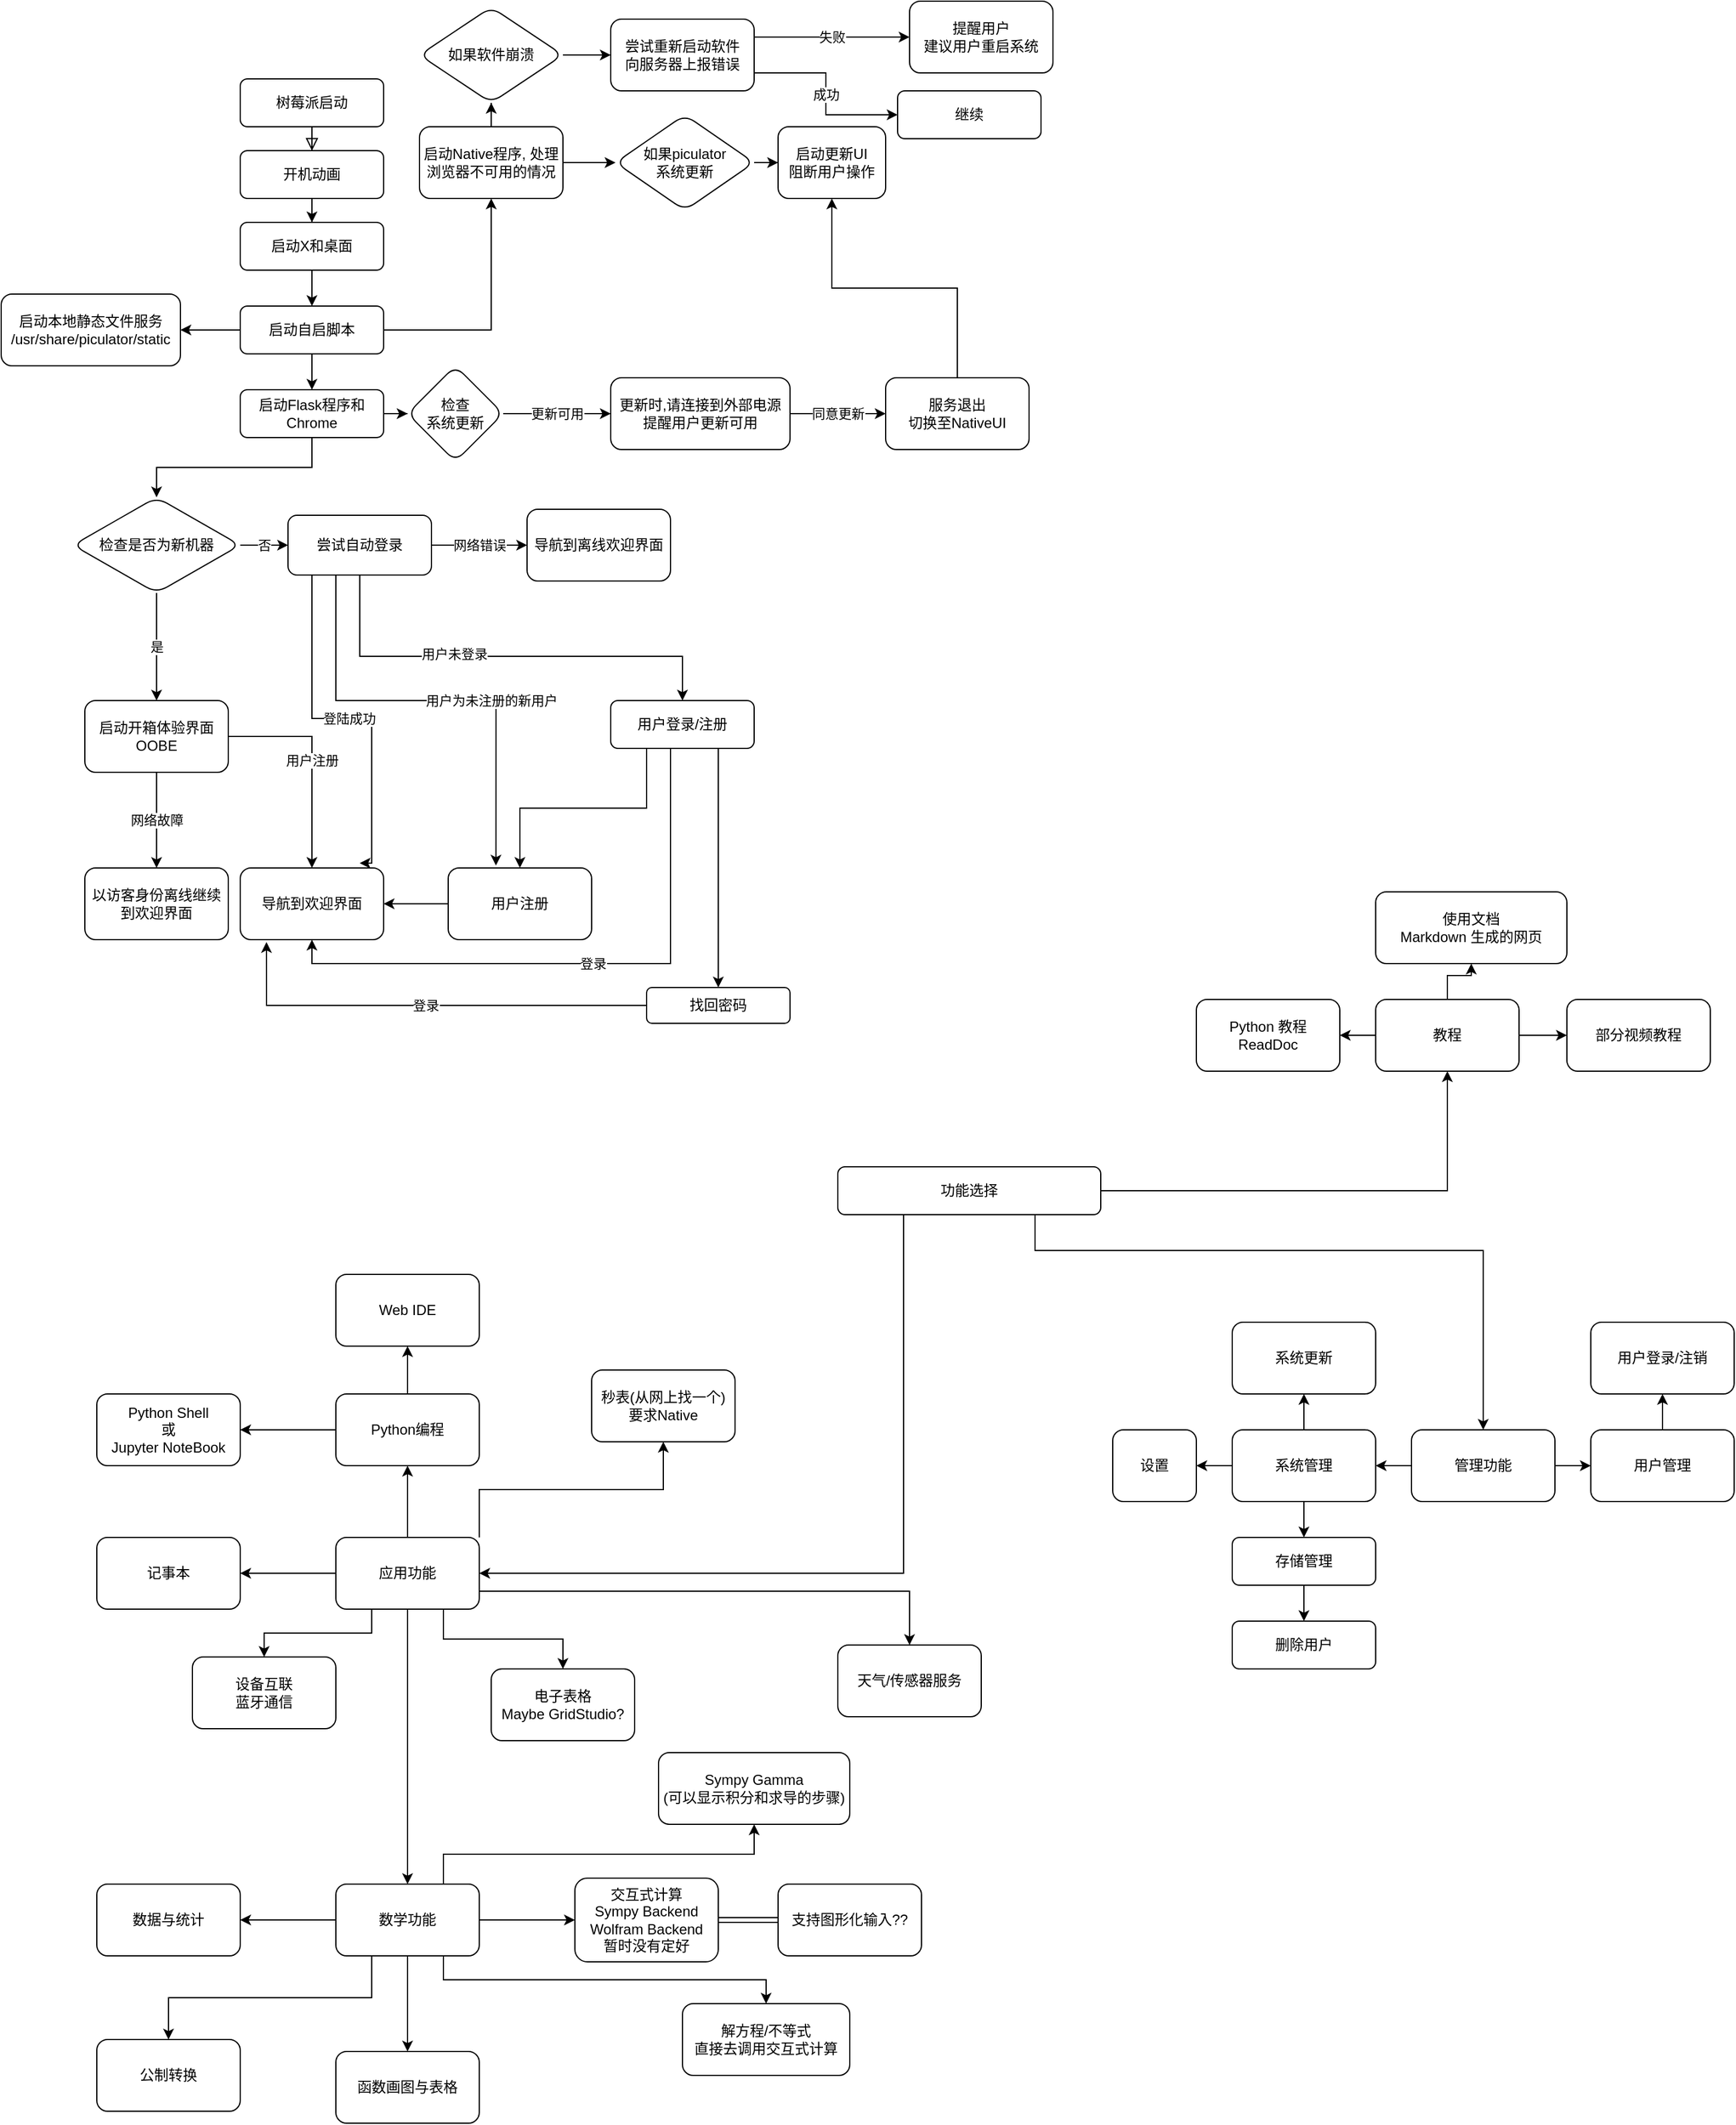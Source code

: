 <mxfile version="13.9.9" type="device"><diagram id="C5RBs43oDa-KdzZeNtuy" name="Page-1"><mxGraphModel dx="2070" dy="1004" grid="1" gridSize="10" guides="1" tooltips="1" connect="1" arrows="1" fold="1" page="1" pageScale="1" pageWidth="1654" pageHeight="2336" math="0" shadow="0"><root><mxCell id="WIyWlLk6GJQsqaUBKTNV-0"/><mxCell id="WIyWlLk6GJQsqaUBKTNV-1" parent="WIyWlLk6GJQsqaUBKTNV-0"/><mxCell id="WIyWlLk6GJQsqaUBKTNV-2" value="" style="rounded=0;html=1;jettySize=auto;orthogonalLoop=1;fontSize=11;endArrow=block;endFill=0;endSize=8;strokeWidth=1;shadow=0;labelBackgroundColor=none;edgeStyle=orthogonalEdgeStyle;entryX=0.5;entryY=0;entryDx=0;entryDy=0;" parent="WIyWlLk6GJQsqaUBKTNV-1" source="WIyWlLk6GJQsqaUBKTNV-3" target="uBPfOP08BJnoxp9-eTDs-0" edge="1"><mxGeometry relative="1" as="geometry"><mxPoint x="300" y="170" as="targetPoint"/></mxGeometry></mxCell><mxCell id="WIyWlLk6GJQsqaUBKTNV-3" value="树莓派启动" style="rounded=1;whiteSpace=wrap;html=1;fontSize=12;glass=0;strokeWidth=1;shadow=0;" parent="WIyWlLk6GJQsqaUBKTNV-1" vertex="1"><mxGeometry x="240" y="80" width="120" height="40" as="geometry"/></mxCell><mxCell id="uBPfOP08BJnoxp9-eTDs-2" value="" style="edgeStyle=orthogonalEdgeStyle;rounded=0;orthogonalLoop=1;jettySize=auto;html=1;" parent="WIyWlLk6GJQsqaUBKTNV-1" source="uBPfOP08BJnoxp9-eTDs-0" target="uBPfOP08BJnoxp9-eTDs-1" edge="1"><mxGeometry relative="1" as="geometry"/></mxCell><mxCell id="uBPfOP08BJnoxp9-eTDs-0" value="开机动画" style="rounded=1;whiteSpace=wrap;html=1;" parent="WIyWlLk6GJQsqaUBKTNV-1" vertex="1"><mxGeometry x="240" y="140" width="120" height="40" as="geometry"/></mxCell><mxCell id="uBPfOP08BJnoxp9-eTDs-4" value="" style="edgeStyle=orthogonalEdgeStyle;rounded=0;orthogonalLoop=1;jettySize=auto;html=1;" parent="WIyWlLk6GJQsqaUBKTNV-1" source="uBPfOP08BJnoxp9-eTDs-1" target="uBPfOP08BJnoxp9-eTDs-3" edge="1"><mxGeometry relative="1" as="geometry"/></mxCell><mxCell id="uBPfOP08BJnoxp9-eTDs-1" value="启动X和桌面" style="whiteSpace=wrap;html=1;rounded=1;" parent="WIyWlLk6GJQsqaUBKTNV-1" vertex="1"><mxGeometry x="240" y="200" width="120" height="40" as="geometry"/></mxCell><mxCell id="uBPfOP08BJnoxp9-eTDs-6" value="" style="edgeStyle=orthogonalEdgeStyle;rounded=0;orthogonalLoop=1;jettySize=auto;html=1;" parent="WIyWlLk6GJQsqaUBKTNV-1" source="uBPfOP08BJnoxp9-eTDs-3" target="uBPfOP08BJnoxp9-eTDs-5" edge="1"><mxGeometry relative="1" as="geometry"/></mxCell><mxCell id="uBPfOP08BJnoxp9-eTDs-8" value="" style="edgeStyle=orthogonalEdgeStyle;rounded=0;orthogonalLoop=1;jettySize=auto;html=1;" parent="WIyWlLk6GJQsqaUBKTNV-1" source="uBPfOP08BJnoxp9-eTDs-3" target="uBPfOP08BJnoxp9-eTDs-7" edge="1"><mxGeometry relative="1" as="geometry"/></mxCell><mxCell id="uBPfOP08BJnoxp9-eTDs-10" value="" style="edgeStyle=orthogonalEdgeStyle;rounded=0;orthogonalLoop=1;jettySize=auto;html=1;" parent="WIyWlLk6GJQsqaUBKTNV-1" source="uBPfOP08BJnoxp9-eTDs-3" target="uBPfOP08BJnoxp9-eTDs-9" edge="1"><mxGeometry relative="1" as="geometry"/></mxCell><mxCell id="uBPfOP08BJnoxp9-eTDs-3" value="启动自启脚本" style="whiteSpace=wrap;html=1;rounded=1;" parent="WIyWlLk6GJQsqaUBKTNV-1" vertex="1"><mxGeometry x="240" y="270" width="120" height="40" as="geometry"/></mxCell><mxCell id="uBPfOP08BJnoxp9-eTDs-12" value="" style="edgeStyle=orthogonalEdgeStyle;rounded=0;orthogonalLoop=1;jettySize=auto;html=1;" parent="WIyWlLk6GJQsqaUBKTNV-1" source="uBPfOP08BJnoxp9-eTDs-5" target="uBPfOP08BJnoxp9-eTDs-11" edge="1"><mxGeometry relative="1" as="geometry"/></mxCell><mxCell id="uBPfOP08BJnoxp9-eTDs-43" value="" style="edgeStyle=orthogonalEdgeStyle;rounded=0;orthogonalLoop=1;jettySize=auto;html=1;" parent="WIyWlLk6GJQsqaUBKTNV-1" source="uBPfOP08BJnoxp9-eTDs-5" target="uBPfOP08BJnoxp9-eTDs-42" edge="1"><mxGeometry relative="1" as="geometry"/></mxCell><mxCell id="uBPfOP08BJnoxp9-eTDs-5" value="启动Flask程序和Chrome" style="whiteSpace=wrap;html=1;rounded=1;" parent="WIyWlLk6GJQsqaUBKTNV-1" vertex="1"><mxGeometry x="240" y="340" width="120" height="40" as="geometry"/></mxCell><mxCell id="uBPfOP08BJnoxp9-eTDs-50" value="" style="edgeStyle=orthogonalEdgeStyle;rounded=0;orthogonalLoop=1;jettySize=auto;html=1;" parent="WIyWlLk6GJQsqaUBKTNV-1" source="uBPfOP08BJnoxp9-eTDs-7" target="uBPfOP08BJnoxp9-eTDs-49" edge="1"><mxGeometry relative="1" as="geometry"/></mxCell><mxCell id="uBPfOP08BJnoxp9-eTDs-55" value="" style="edgeStyle=orthogonalEdgeStyle;rounded=0;orthogonalLoop=1;jettySize=auto;html=1;" parent="WIyWlLk6GJQsqaUBKTNV-1" source="uBPfOP08BJnoxp9-eTDs-7" target="uBPfOP08BJnoxp9-eTDs-54" edge="1"><mxGeometry relative="1" as="geometry"/></mxCell><mxCell id="uBPfOP08BJnoxp9-eTDs-7" value="启动Native程序, 处理浏览器不可用的情况" style="whiteSpace=wrap;html=1;rounded=1;" parent="WIyWlLk6GJQsqaUBKTNV-1" vertex="1"><mxGeometry x="390" y="120" width="120" height="60" as="geometry"/></mxCell><mxCell id="uBPfOP08BJnoxp9-eTDs-9" value="启动本地静态文件服务&lt;br&gt;/usr/share/piculator/static" style="whiteSpace=wrap;html=1;rounded=1;" parent="WIyWlLk6GJQsqaUBKTNV-1" vertex="1"><mxGeometry x="40" y="260" width="150" height="60" as="geometry"/></mxCell><mxCell id="uBPfOP08BJnoxp9-eTDs-14" value="是" style="edgeStyle=orthogonalEdgeStyle;rounded=0;orthogonalLoop=1;jettySize=auto;html=1;" parent="WIyWlLk6GJQsqaUBKTNV-1" source="uBPfOP08BJnoxp9-eTDs-11" target="uBPfOP08BJnoxp9-eTDs-13" edge="1"><mxGeometry relative="1" as="geometry"/></mxCell><mxCell id="uBPfOP08BJnoxp9-eTDs-16" value="否" style="edgeStyle=orthogonalEdgeStyle;rounded=0;orthogonalLoop=1;jettySize=auto;html=1;" parent="WIyWlLk6GJQsqaUBKTNV-1" source="uBPfOP08BJnoxp9-eTDs-11" target="uBPfOP08BJnoxp9-eTDs-15" edge="1"><mxGeometry relative="1" as="geometry"/></mxCell><mxCell id="uBPfOP08BJnoxp9-eTDs-11" value="检查是否为新机器" style="rhombus;whiteSpace=wrap;html=1;rounded=1;" parent="WIyWlLk6GJQsqaUBKTNV-1" vertex="1"><mxGeometry x="100" y="430" width="140" height="80" as="geometry"/></mxCell><mxCell id="uBPfOP08BJnoxp9-eTDs-19" value="网络故障" style="edgeStyle=orthogonalEdgeStyle;rounded=0;orthogonalLoop=1;jettySize=auto;html=1;" parent="WIyWlLk6GJQsqaUBKTNV-1" source="uBPfOP08BJnoxp9-eTDs-13" target="uBPfOP08BJnoxp9-eTDs-18" edge="1"><mxGeometry relative="1" as="geometry"/></mxCell><mxCell id="uBPfOP08BJnoxp9-eTDs-21" value="用户注册" style="edgeStyle=orthogonalEdgeStyle;rounded=0;orthogonalLoop=1;jettySize=auto;html=1;" parent="WIyWlLk6GJQsqaUBKTNV-1" source="uBPfOP08BJnoxp9-eTDs-13" target="uBPfOP08BJnoxp9-eTDs-20" edge="1"><mxGeometry relative="1" as="geometry"/></mxCell><mxCell id="uBPfOP08BJnoxp9-eTDs-13" value="启动开箱体验界面&lt;br&gt;OOBE" style="whiteSpace=wrap;html=1;rounded=1;" parent="WIyWlLk6GJQsqaUBKTNV-1" vertex="1"><mxGeometry x="110" y="600" width="120" height="60" as="geometry"/></mxCell><mxCell id="uBPfOP08BJnoxp9-eTDs-24" value="登陆成功" style="edgeStyle=orthogonalEdgeStyle;rounded=0;orthogonalLoop=1;jettySize=auto;html=1;entryX=0.833;entryY=-0.067;entryDx=0;entryDy=0;entryPerimeter=0;" parent="WIyWlLk6GJQsqaUBKTNV-1" source="uBPfOP08BJnoxp9-eTDs-15" target="uBPfOP08BJnoxp9-eTDs-20" edge="1"><mxGeometry relative="1" as="geometry"><Array as="points"><mxPoint x="300" y="615"/><mxPoint x="350" y="615"/><mxPoint x="350" y="736"/></Array></mxGeometry></mxCell><mxCell id="uBPfOP08BJnoxp9-eTDs-27" value="网络错误" style="edgeStyle=orthogonalEdgeStyle;rounded=0;orthogonalLoop=1;jettySize=auto;html=1;" parent="WIyWlLk6GJQsqaUBKTNV-1" source="uBPfOP08BJnoxp9-eTDs-15" target="uBPfOP08BJnoxp9-eTDs-26" edge="1"><mxGeometry relative="1" as="geometry"/></mxCell><mxCell id="uBPfOP08BJnoxp9-eTDs-31" value="用户为未注册的新用户" style="edgeStyle=orthogonalEdgeStyle;rounded=0;orthogonalLoop=1;jettySize=auto;html=1;exitX=0.75;exitY=1;exitDx=0;exitDy=0;entryX=0.333;entryY=-0.033;entryDx=0;entryDy=0;entryPerimeter=0;" parent="WIyWlLk6GJQsqaUBKTNV-1" source="uBPfOP08BJnoxp9-eTDs-15" target="uBPfOP08BJnoxp9-eTDs-29" edge="1"><mxGeometry x="0.333" relative="1" as="geometry"><Array as="points"><mxPoint x="320" y="495"/><mxPoint x="320" y="600"/><mxPoint x="454" y="600"/></Array><mxPoint as="offset"/></mxGeometry></mxCell><mxCell id="uBPfOP08BJnoxp9-eTDs-33" style="edgeStyle=orthogonalEdgeStyle;rounded=0;orthogonalLoop=1;jettySize=auto;html=1;exitX=0.5;exitY=1;exitDx=0;exitDy=0;" parent="WIyWlLk6GJQsqaUBKTNV-1" source="uBPfOP08BJnoxp9-eTDs-15" target="uBPfOP08BJnoxp9-eTDs-34" edge="1"><mxGeometry relative="1" as="geometry"><mxPoint x="580" y="650" as="targetPoint"/><Array as="points"><mxPoint x="340" y="563"/><mxPoint x="610" y="563"/></Array></mxGeometry></mxCell><mxCell id="uBPfOP08BJnoxp9-eTDs-35" value="用户未登录" style="edgeLabel;html=1;align=center;verticalAlign=middle;resizable=0;points=[];" parent="uBPfOP08BJnoxp9-eTDs-33" vertex="1" connectable="0"><mxGeometry x="-0.225" y="3" relative="1" as="geometry"><mxPoint x="1" y="1" as="offset"/></mxGeometry></mxCell><mxCell id="uBPfOP08BJnoxp9-eTDs-15" value="尝试自动登录" style="whiteSpace=wrap;html=1;rounded=1;" parent="WIyWlLk6GJQsqaUBKTNV-1" vertex="1"><mxGeometry x="280" y="445" width="120" height="50" as="geometry"/></mxCell><mxCell id="uBPfOP08BJnoxp9-eTDs-17" style="edgeStyle=orthogonalEdgeStyle;rounded=0;orthogonalLoop=1;jettySize=auto;html=1;exitX=0.5;exitY=1;exitDx=0;exitDy=0;" parent="WIyWlLk6GJQsqaUBKTNV-1" source="uBPfOP08BJnoxp9-eTDs-15" target="uBPfOP08BJnoxp9-eTDs-15" edge="1"><mxGeometry relative="1" as="geometry"/></mxCell><mxCell id="uBPfOP08BJnoxp9-eTDs-18" value="以访客身份离线继续&lt;br&gt;到欢迎界面" style="whiteSpace=wrap;html=1;rounded=1;" parent="WIyWlLk6GJQsqaUBKTNV-1" vertex="1"><mxGeometry x="110" y="740" width="120" height="60" as="geometry"/></mxCell><mxCell id="uBPfOP08BJnoxp9-eTDs-20" value="导航到欢迎界面" style="whiteSpace=wrap;html=1;rounded=1;" parent="WIyWlLk6GJQsqaUBKTNV-1" vertex="1"><mxGeometry x="240" y="740" width="120" height="60" as="geometry"/></mxCell><mxCell id="uBPfOP08BJnoxp9-eTDs-26" value="导航到离线欢迎界面" style="whiteSpace=wrap;html=1;rounded=1;" parent="WIyWlLk6GJQsqaUBKTNV-1" vertex="1"><mxGeometry x="480" y="440" width="120" height="60" as="geometry"/></mxCell><mxCell id="uBPfOP08BJnoxp9-eTDs-32" style="edgeStyle=orthogonalEdgeStyle;rounded=0;orthogonalLoop=1;jettySize=auto;html=1;exitX=0;exitY=0.5;exitDx=0;exitDy=0;entryX=1;entryY=0.5;entryDx=0;entryDy=0;" parent="WIyWlLk6GJQsqaUBKTNV-1" source="uBPfOP08BJnoxp9-eTDs-29" target="uBPfOP08BJnoxp9-eTDs-20" edge="1"><mxGeometry relative="1" as="geometry"/></mxCell><mxCell id="uBPfOP08BJnoxp9-eTDs-29" value="用户注册" style="rounded=1;whiteSpace=wrap;html=1;" parent="WIyWlLk6GJQsqaUBKTNV-1" vertex="1"><mxGeometry x="414" y="740" width="120" height="60" as="geometry"/></mxCell><mxCell id="uBPfOP08BJnoxp9-eTDs-37" style="edgeStyle=orthogonalEdgeStyle;rounded=0;orthogonalLoop=1;jettySize=auto;html=1;exitX=0.25;exitY=1;exitDx=0;exitDy=0;entryX=0.5;entryY=0;entryDx=0;entryDy=0;" parent="WIyWlLk6GJQsqaUBKTNV-1" source="uBPfOP08BJnoxp9-eTDs-34" target="uBPfOP08BJnoxp9-eTDs-29" edge="1"><mxGeometry relative="1" as="geometry"/></mxCell><mxCell id="uBPfOP08BJnoxp9-eTDs-38" value="登录" style="edgeStyle=orthogonalEdgeStyle;rounded=0;orthogonalLoop=1;jettySize=auto;html=1;exitX=0.5;exitY=1;exitDx=0;exitDy=0;entryX=0.5;entryY=1;entryDx=0;entryDy=0;" parent="WIyWlLk6GJQsqaUBKTNV-1" source="uBPfOP08BJnoxp9-eTDs-34" target="uBPfOP08BJnoxp9-eTDs-20" edge="1"><mxGeometry relative="1" as="geometry"><mxPoint x="280" y="1060" as="targetPoint"/><Array as="points"><mxPoint x="600" y="640"/><mxPoint x="600" y="820"/><mxPoint x="300" y="820"/></Array></mxGeometry></mxCell><mxCell id="uBPfOP08BJnoxp9-eTDs-39" style="edgeStyle=orthogonalEdgeStyle;rounded=0;orthogonalLoop=1;jettySize=auto;html=1;exitX=0.75;exitY=1;exitDx=0;exitDy=0;" parent="WIyWlLk6GJQsqaUBKTNV-1" source="uBPfOP08BJnoxp9-eTDs-34" target="uBPfOP08BJnoxp9-eTDs-40" edge="1"><mxGeometry relative="1" as="geometry"><mxPoint x="640" y="730" as="targetPoint"/></mxGeometry></mxCell><mxCell id="uBPfOP08BJnoxp9-eTDs-34" value="用户登录/注册" style="rounded=1;whiteSpace=wrap;html=1;" parent="WIyWlLk6GJQsqaUBKTNV-1" vertex="1"><mxGeometry x="550" y="600" width="120" height="40" as="geometry"/></mxCell><mxCell id="uBPfOP08BJnoxp9-eTDs-41" value="登录" style="edgeStyle=orthogonalEdgeStyle;rounded=0;orthogonalLoop=1;jettySize=auto;html=1;entryX=0.183;entryY=1.033;entryDx=0;entryDy=0;entryPerimeter=0;" parent="WIyWlLk6GJQsqaUBKTNV-1" source="uBPfOP08BJnoxp9-eTDs-40" target="uBPfOP08BJnoxp9-eTDs-20" edge="1"><mxGeometry relative="1" as="geometry"/></mxCell><mxCell id="uBPfOP08BJnoxp9-eTDs-40" value="找回密码" style="rounded=1;whiteSpace=wrap;html=1;" parent="WIyWlLk6GJQsqaUBKTNV-1" vertex="1"><mxGeometry x="580" y="840" width="120" height="30" as="geometry"/></mxCell><mxCell id="uBPfOP08BJnoxp9-eTDs-45" value="更新可用" style="edgeStyle=orthogonalEdgeStyle;rounded=0;orthogonalLoop=1;jettySize=auto;html=1;" parent="WIyWlLk6GJQsqaUBKTNV-1" source="uBPfOP08BJnoxp9-eTDs-42" target="uBPfOP08BJnoxp9-eTDs-44" edge="1"><mxGeometry relative="1" as="geometry"/></mxCell><mxCell id="uBPfOP08BJnoxp9-eTDs-42" value="检查&lt;br&gt;系统更新" style="rhombus;whiteSpace=wrap;html=1;rounded=1;" parent="WIyWlLk6GJQsqaUBKTNV-1" vertex="1"><mxGeometry x="380" y="320" width="80" height="80" as="geometry"/></mxCell><mxCell id="uBPfOP08BJnoxp9-eTDs-47" value="同意更新" style="edgeStyle=orthogonalEdgeStyle;rounded=0;orthogonalLoop=1;jettySize=auto;html=1;" parent="WIyWlLk6GJQsqaUBKTNV-1" source="uBPfOP08BJnoxp9-eTDs-44" target="uBPfOP08BJnoxp9-eTDs-46" edge="1"><mxGeometry relative="1" as="geometry"/></mxCell><mxCell id="uBPfOP08BJnoxp9-eTDs-44" value="更新时,请连接到外部电源&lt;br&gt;提醒用户更新可用" style="whiteSpace=wrap;html=1;rounded=1;" parent="WIyWlLk6GJQsqaUBKTNV-1" vertex="1"><mxGeometry x="550" y="330" width="150" height="60" as="geometry"/></mxCell><mxCell id="uBPfOP08BJnoxp9-eTDs-53" style="edgeStyle=orthogonalEdgeStyle;rounded=0;orthogonalLoop=1;jettySize=auto;html=1;entryX=0.5;entryY=1;entryDx=0;entryDy=0;" parent="WIyWlLk6GJQsqaUBKTNV-1" source="uBPfOP08BJnoxp9-eTDs-46" target="uBPfOP08BJnoxp9-eTDs-51" edge="1"><mxGeometry relative="1" as="geometry"/></mxCell><mxCell id="uBPfOP08BJnoxp9-eTDs-46" value="服务退出&lt;br&gt;切换至NativeUI" style="whiteSpace=wrap;html=1;rounded=1;" parent="WIyWlLk6GJQsqaUBKTNV-1" vertex="1"><mxGeometry x="780" y="330" width="120" height="60" as="geometry"/></mxCell><mxCell id="uBPfOP08BJnoxp9-eTDs-52" value="" style="edgeStyle=orthogonalEdgeStyle;rounded=0;orthogonalLoop=1;jettySize=auto;html=1;" parent="WIyWlLk6GJQsqaUBKTNV-1" source="uBPfOP08BJnoxp9-eTDs-49" target="uBPfOP08BJnoxp9-eTDs-51" edge="1"><mxGeometry relative="1" as="geometry"/></mxCell><mxCell id="uBPfOP08BJnoxp9-eTDs-49" value="如果piculator&lt;br&gt;系统更新" style="rhombus;whiteSpace=wrap;html=1;rounded=1;" parent="WIyWlLk6GJQsqaUBKTNV-1" vertex="1"><mxGeometry x="554" y="110" width="116" height="80" as="geometry"/></mxCell><mxCell id="uBPfOP08BJnoxp9-eTDs-51" value="启动更新UI&lt;br&gt;阻断用户操作" style="whiteSpace=wrap;html=1;rounded=1;" parent="WIyWlLk6GJQsqaUBKTNV-1" vertex="1"><mxGeometry x="690" y="120" width="90" height="60" as="geometry"/></mxCell><mxCell id="uBPfOP08BJnoxp9-eTDs-57" value="" style="edgeStyle=orthogonalEdgeStyle;rounded=0;orthogonalLoop=1;jettySize=auto;html=1;" parent="WIyWlLk6GJQsqaUBKTNV-1" source="uBPfOP08BJnoxp9-eTDs-54" target="uBPfOP08BJnoxp9-eTDs-56" edge="1"><mxGeometry relative="1" as="geometry"/></mxCell><mxCell id="uBPfOP08BJnoxp9-eTDs-54" value="如果软件崩溃" style="rhombus;whiteSpace=wrap;html=1;rounded=1;" parent="WIyWlLk6GJQsqaUBKTNV-1" vertex="1"><mxGeometry x="390" y="20" width="120" height="80" as="geometry"/></mxCell><mxCell id="uBPfOP08BJnoxp9-eTDs-61" value="成功" style="edgeStyle=orthogonalEdgeStyle;rounded=0;orthogonalLoop=1;jettySize=auto;html=1;exitX=1;exitY=0.75;exitDx=0;exitDy=0;" parent="WIyWlLk6GJQsqaUBKTNV-1" source="uBPfOP08BJnoxp9-eTDs-56" target="uBPfOP08BJnoxp9-eTDs-60" edge="1"><mxGeometry relative="1" as="geometry"/></mxCell><mxCell id="uBPfOP08BJnoxp9-eTDs-62" value="失败" style="edgeStyle=orthogonalEdgeStyle;rounded=0;orthogonalLoop=1;jettySize=auto;html=1;exitX=1;exitY=0.25;exitDx=0;exitDy=0;" parent="WIyWlLk6GJQsqaUBKTNV-1" source="uBPfOP08BJnoxp9-eTDs-56" target="uBPfOP08BJnoxp9-eTDs-65" edge="1"><mxGeometry relative="1" as="geometry"><mxPoint x="810" y="45" as="targetPoint"/></mxGeometry></mxCell><mxCell id="uBPfOP08BJnoxp9-eTDs-56" value="尝试重新启动软件&lt;br&gt;向服务器上报错误" style="whiteSpace=wrap;html=1;rounded=1;" parent="WIyWlLk6GJQsqaUBKTNV-1" vertex="1"><mxGeometry x="550" y="30" width="120" height="60" as="geometry"/></mxCell><mxCell id="uBPfOP08BJnoxp9-eTDs-60" value="继续" style="whiteSpace=wrap;html=1;rounded=1;" parent="WIyWlLk6GJQsqaUBKTNV-1" vertex="1"><mxGeometry x="790" y="90" width="120" height="40" as="geometry"/></mxCell><mxCell id="uBPfOP08BJnoxp9-eTDs-65" value="提醒用户&lt;br&gt;建议用户重启系统" style="rounded=1;whiteSpace=wrap;html=1;" parent="WIyWlLk6GJQsqaUBKTNV-1" vertex="1"><mxGeometry x="800" y="15" width="120" height="60" as="geometry"/></mxCell><mxCell id="IJLM8q6q5y_RXHayYRBl-5" style="edgeStyle=orthogonalEdgeStyle;rounded=0;orthogonalLoop=1;jettySize=auto;html=1;exitX=0.25;exitY=1;exitDx=0;exitDy=0;entryX=1;entryY=0.5;entryDx=0;entryDy=0;" parent="WIyWlLk6GJQsqaUBKTNV-1" source="IJLM8q6q5y_RXHayYRBl-0" target="IJLM8q6q5y_RXHayYRBl-2" edge="1"><mxGeometry relative="1" as="geometry"/></mxCell><mxCell id="IJLM8q6q5y_RXHayYRBl-6" style="edgeStyle=orthogonalEdgeStyle;rounded=0;orthogonalLoop=1;jettySize=auto;html=1;exitX=0.75;exitY=1;exitDx=0;exitDy=0;" parent="WIyWlLk6GJQsqaUBKTNV-1" source="IJLM8q6q5y_RXHayYRBl-0" target="IJLM8q6q5y_RXHayYRBl-7" edge="1"><mxGeometry relative="1" as="geometry"><mxPoint x="950" y="1040" as="targetPoint"/><Array as="points"><mxPoint x="905" y="1060"/><mxPoint x="1280" y="1060"/></Array></mxGeometry></mxCell><mxCell id="IJLM8q6q5y_RXHayYRBl-59" value="" style="edgeStyle=orthogonalEdgeStyle;rounded=0;orthogonalLoop=1;jettySize=auto;html=1;" parent="WIyWlLk6GJQsqaUBKTNV-1" source="IJLM8q6q5y_RXHayYRBl-0" target="IJLM8q6q5y_RXHayYRBl-58" edge="1"><mxGeometry relative="1" as="geometry"/></mxCell><mxCell id="IJLM8q6q5y_RXHayYRBl-0" value="功能选择" style="rounded=1;whiteSpace=wrap;html=1;" parent="WIyWlLk6GJQsqaUBKTNV-1" vertex="1"><mxGeometry x="740" y="990" width="220" height="40" as="geometry"/></mxCell><mxCell id="IJLM8q6q5y_RXHayYRBl-9" value="" style="edgeStyle=orthogonalEdgeStyle;rounded=0;orthogonalLoop=1;jettySize=auto;html=1;" parent="WIyWlLk6GJQsqaUBKTNV-1" source="IJLM8q6q5y_RXHayYRBl-2" target="IJLM8q6q5y_RXHayYRBl-8" edge="1"><mxGeometry relative="1" as="geometry"/></mxCell><mxCell id="IJLM8q6q5y_RXHayYRBl-11" value="" style="edgeStyle=orthogonalEdgeStyle;rounded=0;orthogonalLoop=1;jettySize=auto;html=1;" parent="WIyWlLk6GJQsqaUBKTNV-1" source="IJLM8q6q5y_RXHayYRBl-2" target="IJLM8q6q5y_RXHayYRBl-10" edge="1"><mxGeometry relative="1" as="geometry"/></mxCell><mxCell id="IJLM8q6q5y_RXHayYRBl-13" value="" style="edgeStyle=orthogonalEdgeStyle;rounded=0;orthogonalLoop=1;jettySize=auto;html=1;" parent="WIyWlLk6GJQsqaUBKTNV-1" source="IJLM8q6q5y_RXHayYRBl-2" target="IJLM8q6q5y_RXHayYRBl-12" edge="1"><mxGeometry relative="1" as="geometry"/></mxCell><mxCell id="IJLM8q6q5y_RXHayYRBl-14" style="edgeStyle=orthogonalEdgeStyle;rounded=0;orthogonalLoop=1;jettySize=auto;html=1;exitX=1;exitY=0.75;exitDx=0;exitDy=0;" parent="WIyWlLk6GJQsqaUBKTNV-1" source="IJLM8q6q5y_RXHayYRBl-2" target="IJLM8q6q5y_RXHayYRBl-15" edge="1"><mxGeometry relative="1" as="geometry"><mxPoint x="720" y="1460" as="targetPoint"/></mxGeometry></mxCell><mxCell id="IJLM8q6q5y_RXHayYRBl-16" style="edgeStyle=orthogonalEdgeStyle;rounded=0;orthogonalLoop=1;jettySize=auto;html=1;exitX=1;exitY=0;exitDx=0;exitDy=0;" parent="WIyWlLk6GJQsqaUBKTNV-1" source="IJLM8q6q5y_RXHayYRBl-2" target="IJLM8q6q5y_RXHayYRBl-17" edge="1"><mxGeometry relative="1" as="geometry"><mxPoint x="550" y="1220" as="targetPoint"/></mxGeometry></mxCell><mxCell id="IJLM8q6q5y_RXHayYRBl-27" style="edgeStyle=orthogonalEdgeStyle;rounded=0;orthogonalLoop=1;jettySize=auto;html=1;exitX=0.25;exitY=1;exitDx=0;exitDy=0;" parent="WIyWlLk6GJQsqaUBKTNV-1" source="IJLM8q6q5y_RXHayYRBl-2" target="IJLM8q6q5y_RXHayYRBl-28" edge="1"><mxGeometry relative="1" as="geometry"><mxPoint x="260" y="1430" as="targetPoint"/></mxGeometry></mxCell><mxCell id="IJLM8q6q5y_RXHayYRBl-29" style="edgeStyle=orthogonalEdgeStyle;rounded=0;orthogonalLoop=1;jettySize=auto;html=1;exitX=0.75;exitY=1;exitDx=0;exitDy=0;" parent="WIyWlLk6GJQsqaUBKTNV-1" source="IJLM8q6q5y_RXHayYRBl-2" target="IJLM8q6q5y_RXHayYRBl-30" edge="1"><mxGeometry relative="1" as="geometry"><mxPoint x="510" y="1410" as="targetPoint"/></mxGeometry></mxCell><mxCell id="IJLM8q6q5y_RXHayYRBl-2" value="应用功能" style="rounded=1;whiteSpace=wrap;html=1;" parent="WIyWlLk6GJQsqaUBKTNV-1" vertex="1"><mxGeometry x="320" y="1300" width="120" height="60" as="geometry"/></mxCell><mxCell id="IJLM8q6q5y_RXHayYRBl-45" value="" style="edgeStyle=orthogonalEdgeStyle;rounded=0;orthogonalLoop=1;jettySize=auto;html=1;" parent="WIyWlLk6GJQsqaUBKTNV-1" source="IJLM8q6q5y_RXHayYRBl-7" target="IJLM8q6q5y_RXHayYRBl-44" edge="1"><mxGeometry relative="1" as="geometry"/></mxCell><mxCell id="IJLM8q6q5y_RXHayYRBl-47" value="" style="edgeStyle=orthogonalEdgeStyle;rounded=0;orthogonalLoop=1;jettySize=auto;html=1;" parent="WIyWlLk6GJQsqaUBKTNV-1" source="IJLM8q6q5y_RXHayYRBl-7" target="IJLM8q6q5y_RXHayYRBl-46" edge="1"><mxGeometry relative="1" as="geometry"/></mxCell><mxCell id="IJLM8q6q5y_RXHayYRBl-7" value="管理功能" style="rounded=1;whiteSpace=wrap;html=1;" parent="WIyWlLk6GJQsqaUBKTNV-1" vertex="1"><mxGeometry x="1220" y="1210" width="120" height="60" as="geometry"/></mxCell><mxCell id="IJLM8q6q5y_RXHayYRBl-41" value="" style="edgeStyle=orthogonalEdgeStyle;rounded=0;orthogonalLoop=1;jettySize=auto;html=1;" parent="WIyWlLk6GJQsqaUBKTNV-1" source="IJLM8q6q5y_RXHayYRBl-8" target="IJLM8q6q5y_RXHayYRBl-40" edge="1"><mxGeometry relative="1" as="geometry"/></mxCell><mxCell id="IJLM8q6q5y_RXHayYRBl-43" value="" style="edgeStyle=orthogonalEdgeStyle;rounded=0;orthogonalLoop=1;jettySize=auto;html=1;" parent="WIyWlLk6GJQsqaUBKTNV-1" source="IJLM8q6q5y_RXHayYRBl-8" target="IJLM8q6q5y_RXHayYRBl-42" edge="1"><mxGeometry relative="1" as="geometry"/></mxCell><mxCell id="IJLM8q6q5y_RXHayYRBl-8" value="Python编程" style="whiteSpace=wrap;html=1;rounded=1;" parent="WIyWlLk6GJQsqaUBKTNV-1" vertex="1"><mxGeometry x="320" y="1180" width="120" height="60" as="geometry"/></mxCell><mxCell id="IJLM8q6q5y_RXHayYRBl-10" value="记事本" style="whiteSpace=wrap;html=1;rounded=1;" parent="WIyWlLk6GJQsqaUBKTNV-1" vertex="1"><mxGeometry x="120" y="1300" width="120" height="60" as="geometry"/></mxCell><mxCell id="IJLM8q6q5y_RXHayYRBl-19" value="" style="edgeStyle=orthogonalEdgeStyle;rounded=0;orthogonalLoop=1;jettySize=auto;html=1;" parent="WIyWlLk6GJQsqaUBKTNV-1" source="IJLM8q6q5y_RXHayYRBl-12" target="IJLM8q6q5y_RXHayYRBl-18" edge="1"><mxGeometry relative="1" as="geometry"/></mxCell><mxCell id="IJLM8q6q5y_RXHayYRBl-21" value="" style="edgeStyle=orthogonalEdgeStyle;rounded=0;orthogonalLoop=1;jettySize=auto;html=1;" parent="WIyWlLk6GJQsqaUBKTNV-1" source="IJLM8q6q5y_RXHayYRBl-12" target="IJLM8q6q5y_RXHayYRBl-20" edge="1"><mxGeometry relative="1" as="geometry"/></mxCell><mxCell id="IJLM8q6q5y_RXHayYRBl-33" value="" style="edgeStyle=orthogonalEdgeStyle;rounded=0;orthogonalLoop=1;jettySize=auto;html=1;" parent="WIyWlLk6GJQsqaUBKTNV-1" source="IJLM8q6q5y_RXHayYRBl-12" target="IJLM8q6q5y_RXHayYRBl-32" edge="1"><mxGeometry relative="1" as="geometry"/></mxCell><mxCell id="IJLM8q6q5y_RXHayYRBl-34" style="edgeStyle=orthogonalEdgeStyle;rounded=0;orthogonalLoop=1;jettySize=auto;html=1;exitX=0.75;exitY=0;exitDx=0;exitDy=0;" parent="WIyWlLk6GJQsqaUBKTNV-1" source="IJLM8q6q5y_RXHayYRBl-12" target="IJLM8q6q5y_RXHayYRBl-35" edge="1"><mxGeometry relative="1" as="geometry"><mxPoint x="650" y="1550" as="targetPoint"/></mxGeometry></mxCell><mxCell id="IJLM8q6q5y_RXHayYRBl-36" style="edgeStyle=orthogonalEdgeStyle;rounded=0;orthogonalLoop=1;jettySize=auto;html=1;exitX=0.75;exitY=1;exitDx=0;exitDy=0;" parent="WIyWlLk6GJQsqaUBKTNV-1" source="IJLM8q6q5y_RXHayYRBl-12" target="IJLM8q6q5y_RXHayYRBl-37" edge="1"><mxGeometry relative="1" as="geometry"><mxPoint x="680" y="1700" as="targetPoint"/></mxGeometry></mxCell><mxCell id="IJLM8q6q5y_RXHayYRBl-38" style="edgeStyle=orthogonalEdgeStyle;rounded=0;orthogonalLoop=1;jettySize=auto;html=1;exitX=0.25;exitY=1;exitDx=0;exitDy=0;" parent="WIyWlLk6GJQsqaUBKTNV-1" source="IJLM8q6q5y_RXHayYRBl-12" target="IJLM8q6q5y_RXHayYRBl-39" edge="1"><mxGeometry relative="1" as="geometry"><mxPoint x="180" y="1750" as="targetPoint"/></mxGeometry></mxCell><mxCell id="IJLM8q6q5y_RXHayYRBl-12" value="数学功能" style="whiteSpace=wrap;html=1;rounded=1;" parent="WIyWlLk6GJQsqaUBKTNV-1" vertex="1"><mxGeometry x="320" y="1590" width="120" height="60" as="geometry"/></mxCell><mxCell id="IJLM8q6q5y_RXHayYRBl-15" value="天气/传感器服务" style="rounded=1;whiteSpace=wrap;html=1;" parent="WIyWlLk6GJQsqaUBKTNV-1" vertex="1"><mxGeometry x="740" y="1390" width="120" height="60" as="geometry"/></mxCell><mxCell id="IJLM8q6q5y_RXHayYRBl-17" value="秒表(从网上找一个)&lt;br&gt;要求Native" style="rounded=1;whiteSpace=wrap;html=1;" parent="WIyWlLk6GJQsqaUBKTNV-1" vertex="1"><mxGeometry x="534" y="1160" width="120" height="60" as="geometry"/></mxCell><mxCell id="IJLM8q6q5y_RXHayYRBl-25" value="" style="edgeStyle=orthogonalEdgeStyle;rounded=0;orthogonalLoop=1;jettySize=auto;html=1;shape=link;" parent="WIyWlLk6GJQsqaUBKTNV-1" source="IJLM8q6q5y_RXHayYRBl-18" target="IJLM8q6q5y_RXHayYRBl-24" edge="1"><mxGeometry relative="1" as="geometry"/></mxCell><mxCell id="IJLM8q6q5y_RXHayYRBl-18" value="交互式计算&lt;br&gt;Sympy Backend&lt;br&gt;Wolfram Backend&lt;br&gt;暂时没有定好" style="whiteSpace=wrap;html=1;rounded=1;" parent="WIyWlLk6GJQsqaUBKTNV-1" vertex="1"><mxGeometry x="520" y="1585" width="120" height="70" as="geometry"/></mxCell><mxCell id="IJLM8q6q5y_RXHayYRBl-20" value="函数画图与表格" style="whiteSpace=wrap;html=1;rounded=1;" parent="WIyWlLk6GJQsqaUBKTNV-1" vertex="1"><mxGeometry x="320" y="1730" width="120" height="60" as="geometry"/></mxCell><mxCell id="IJLM8q6q5y_RXHayYRBl-24" value="支持图形化输入??" style="rounded=1;whiteSpace=wrap;html=1;" parent="WIyWlLk6GJQsqaUBKTNV-1" vertex="1"><mxGeometry x="690" y="1590" width="120" height="60" as="geometry"/></mxCell><mxCell id="IJLM8q6q5y_RXHayYRBl-28" value="设备互联&lt;br&gt;蓝牙通信" style="rounded=1;whiteSpace=wrap;html=1;" parent="WIyWlLk6GJQsqaUBKTNV-1" vertex="1"><mxGeometry x="200" y="1400" width="120" height="60" as="geometry"/></mxCell><mxCell id="IJLM8q6q5y_RXHayYRBl-30" value="电子表格&lt;br&gt;Maybe GridStudio?" style="rounded=1;whiteSpace=wrap;html=1;" parent="WIyWlLk6GJQsqaUBKTNV-1" vertex="1"><mxGeometry x="450" y="1410" width="120" height="60" as="geometry"/></mxCell><mxCell id="IJLM8q6q5y_RXHayYRBl-32" value="数据与统计" style="whiteSpace=wrap;html=1;rounded=1;" parent="WIyWlLk6GJQsqaUBKTNV-1" vertex="1"><mxGeometry x="120" y="1590" width="120" height="60" as="geometry"/></mxCell><mxCell id="IJLM8q6q5y_RXHayYRBl-35" value="Sympy Gamma&lt;br&gt;(可以显示积分和求导的步骤)" style="rounded=1;whiteSpace=wrap;html=1;" parent="WIyWlLk6GJQsqaUBKTNV-1" vertex="1"><mxGeometry x="590" y="1480" width="160" height="60" as="geometry"/></mxCell><mxCell id="IJLM8q6q5y_RXHayYRBl-37" value="解方程/不等式&lt;br&gt;直接去调用交互式计算" style="rounded=1;whiteSpace=wrap;html=1;" parent="WIyWlLk6GJQsqaUBKTNV-1" vertex="1"><mxGeometry x="610" y="1690" width="140" height="60" as="geometry"/></mxCell><mxCell id="IJLM8q6q5y_RXHayYRBl-39" value="公制转换" style="rounded=1;whiteSpace=wrap;html=1;" parent="WIyWlLk6GJQsqaUBKTNV-1" vertex="1"><mxGeometry x="120" y="1720" width="120" height="60" as="geometry"/></mxCell><mxCell id="IJLM8q6q5y_RXHayYRBl-40" value="Web IDE" style="whiteSpace=wrap;html=1;rounded=1;" parent="WIyWlLk6GJQsqaUBKTNV-1" vertex="1"><mxGeometry x="320" y="1080" width="120" height="60" as="geometry"/></mxCell><mxCell id="IJLM8q6q5y_RXHayYRBl-42" value="Python Shell&lt;br&gt;或&lt;br&gt;Jupyter NoteBook" style="whiteSpace=wrap;html=1;rounded=1;" parent="WIyWlLk6GJQsqaUBKTNV-1" vertex="1"><mxGeometry x="120" y="1180" width="120" height="60" as="geometry"/></mxCell><mxCell id="IJLM8q6q5y_RXHayYRBl-49" value="" style="edgeStyle=orthogonalEdgeStyle;rounded=0;orthogonalLoop=1;jettySize=auto;html=1;" parent="WIyWlLk6GJQsqaUBKTNV-1" source="IJLM8q6q5y_RXHayYRBl-44" target="IJLM8q6q5y_RXHayYRBl-48" edge="1"><mxGeometry relative="1" as="geometry"/></mxCell><mxCell id="IJLM8q6q5y_RXHayYRBl-51" value="" style="edgeStyle=orthogonalEdgeStyle;rounded=0;orthogonalLoop=1;jettySize=auto;html=1;" parent="WIyWlLk6GJQsqaUBKTNV-1" source="IJLM8q6q5y_RXHayYRBl-44" target="IJLM8q6q5y_RXHayYRBl-50" edge="1"><mxGeometry relative="1" as="geometry"/></mxCell><mxCell id="IJLM8q6q5y_RXHayYRBl-55" value="" style="edgeStyle=orthogonalEdgeStyle;rounded=0;orthogonalLoop=1;jettySize=auto;html=1;" parent="WIyWlLk6GJQsqaUBKTNV-1" source="IJLM8q6q5y_RXHayYRBl-44" target="IJLM8q6q5y_RXHayYRBl-54" edge="1"><mxGeometry relative="1" as="geometry"/></mxCell><mxCell id="IJLM8q6q5y_RXHayYRBl-44" value="系统管理" style="whiteSpace=wrap;html=1;rounded=1;" parent="WIyWlLk6GJQsqaUBKTNV-1" vertex="1"><mxGeometry x="1070" y="1210" width="120" height="60" as="geometry"/></mxCell><mxCell id="IJLM8q6q5y_RXHayYRBl-53" value="" style="edgeStyle=orthogonalEdgeStyle;rounded=0;orthogonalLoop=1;jettySize=auto;html=1;" parent="WIyWlLk6GJQsqaUBKTNV-1" source="IJLM8q6q5y_RXHayYRBl-46" target="IJLM8q6q5y_RXHayYRBl-52" edge="1"><mxGeometry relative="1" as="geometry"/></mxCell><mxCell id="IJLM8q6q5y_RXHayYRBl-46" value="用户管理" style="whiteSpace=wrap;html=1;rounded=1;" parent="WIyWlLk6GJQsqaUBKTNV-1" vertex="1"><mxGeometry x="1370" y="1210" width="120" height="60" as="geometry"/></mxCell><mxCell id="IJLM8q6q5y_RXHayYRBl-48" value="系统更新" style="whiteSpace=wrap;html=1;rounded=1;" parent="WIyWlLk6GJQsqaUBKTNV-1" vertex="1"><mxGeometry x="1070" y="1120" width="120" height="60" as="geometry"/></mxCell><mxCell id="IJLM8q6q5y_RXHayYRBl-50" value="设置" style="whiteSpace=wrap;html=1;rounded=1;" parent="WIyWlLk6GJQsqaUBKTNV-1" vertex="1"><mxGeometry x="970" y="1210" width="70" height="60" as="geometry"/></mxCell><mxCell id="IJLM8q6q5y_RXHayYRBl-52" value="用户登录/注销" style="whiteSpace=wrap;html=1;rounded=1;" parent="WIyWlLk6GJQsqaUBKTNV-1" vertex="1"><mxGeometry x="1370" y="1120" width="120" height="60" as="geometry"/></mxCell><mxCell id="IJLM8q6q5y_RXHayYRBl-57" value="" style="edgeStyle=orthogonalEdgeStyle;rounded=0;orthogonalLoop=1;jettySize=auto;html=1;" parent="WIyWlLk6GJQsqaUBKTNV-1" source="IJLM8q6q5y_RXHayYRBl-54" target="IJLM8q6q5y_RXHayYRBl-56" edge="1"><mxGeometry relative="1" as="geometry"/></mxCell><mxCell id="IJLM8q6q5y_RXHayYRBl-54" value="存储管理" style="whiteSpace=wrap;html=1;rounded=1;" parent="WIyWlLk6GJQsqaUBKTNV-1" vertex="1"><mxGeometry x="1070" y="1300" width="120" height="40" as="geometry"/></mxCell><mxCell id="IJLM8q6q5y_RXHayYRBl-56" value="删除用户" style="whiteSpace=wrap;html=1;rounded=1;" parent="WIyWlLk6GJQsqaUBKTNV-1" vertex="1"><mxGeometry x="1070" y="1370" width="120" height="40" as="geometry"/></mxCell><mxCell id="IJLM8q6q5y_RXHayYRBl-61" value="" style="edgeStyle=orthogonalEdgeStyle;rounded=0;orthogonalLoop=1;jettySize=auto;html=1;" parent="WIyWlLk6GJQsqaUBKTNV-1" source="IJLM8q6q5y_RXHayYRBl-58" target="IJLM8q6q5y_RXHayYRBl-60" edge="1"><mxGeometry relative="1" as="geometry"/></mxCell><mxCell id="IJLM8q6q5y_RXHayYRBl-63" value="" style="edgeStyle=orthogonalEdgeStyle;rounded=0;orthogonalLoop=1;jettySize=auto;html=1;" parent="WIyWlLk6GJQsqaUBKTNV-1" source="IJLM8q6q5y_RXHayYRBl-58" target="IJLM8q6q5y_RXHayYRBl-62" edge="1"><mxGeometry relative="1" as="geometry"/></mxCell><mxCell id="IJLM8q6q5y_RXHayYRBl-65" value="" style="edgeStyle=orthogonalEdgeStyle;rounded=0;orthogonalLoop=1;jettySize=auto;html=1;" parent="WIyWlLk6GJQsqaUBKTNV-1" source="IJLM8q6q5y_RXHayYRBl-58" target="IJLM8q6q5y_RXHayYRBl-64" edge="1"><mxGeometry relative="1" as="geometry"/></mxCell><mxCell id="IJLM8q6q5y_RXHayYRBl-58" value="教程" style="whiteSpace=wrap;html=1;rounded=1;" parent="WIyWlLk6GJQsqaUBKTNV-1" vertex="1"><mxGeometry x="1190" y="850" width="120" height="60" as="geometry"/></mxCell><mxCell id="IJLM8q6q5y_RXHayYRBl-60" value="使用文档&lt;br&gt;Markdown 生成的网页" style="whiteSpace=wrap;html=1;rounded=1;" parent="WIyWlLk6GJQsqaUBKTNV-1" vertex="1"><mxGeometry x="1190" y="760" width="160" height="60" as="geometry"/></mxCell><mxCell id="IJLM8q6q5y_RXHayYRBl-62" value="部分视频教程" style="whiteSpace=wrap;html=1;rounded=1;" parent="WIyWlLk6GJQsqaUBKTNV-1" vertex="1"><mxGeometry x="1350" y="850" width="120" height="60" as="geometry"/></mxCell><mxCell id="IJLM8q6q5y_RXHayYRBl-64" value="Python 教程&lt;br&gt;ReadDoc" style="whiteSpace=wrap;html=1;rounded=1;" parent="WIyWlLk6GJQsqaUBKTNV-1" vertex="1"><mxGeometry x="1040" y="850" width="120" height="60" as="geometry"/></mxCell></root></mxGraphModel></diagram></mxfile>